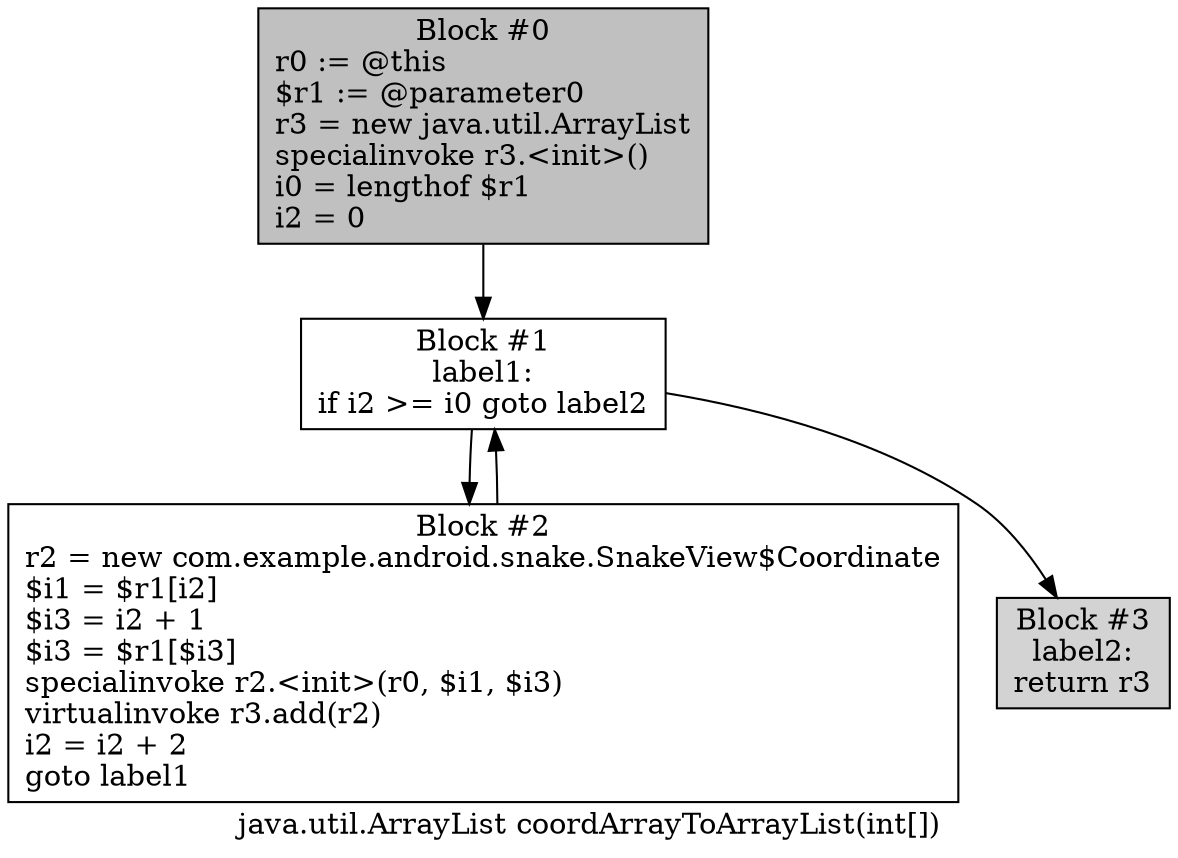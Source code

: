 digraph "java.util.ArrayList coordArrayToArrayList(int[])" {
    label = "java.util.ArrayList coordArrayToArrayList(int[])";
    node [shape = box];
    "0" [style = filled,fillcolor = gray,label = "Block #0\nr0 := @this\l$r1 := @parameter0\lr3 = new java.util.ArrayList\lspecialinvoke r3.<init>()\li0 = lengthof $r1\li2 = 0\l",];
    "1" [label = "Block #1\nlabel1:\nif i2 >= i0 goto label2\l",];
    "0" -> "1";
    "2" [label = "Block #2\nr2 = new com.example.android.snake.SnakeView$Coordinate\l$i1 = $r1[i2]\l$i3 = i2 + 1\l$i3 = $r1[$i3]\lspecialinvoke r2.<init>(r0, $i1, $i3)\lvirtualinvoke r3.add(r2)\li2 = i2 + 2\lgoto label1\l",];
    "1" -> "2";
    "3" [style = filled,fillcolor = lightgray,label = "Block #3\nlabel2:\nreturn r3\l",];
    "1" -> "3";
    "2" -> "1";
}
